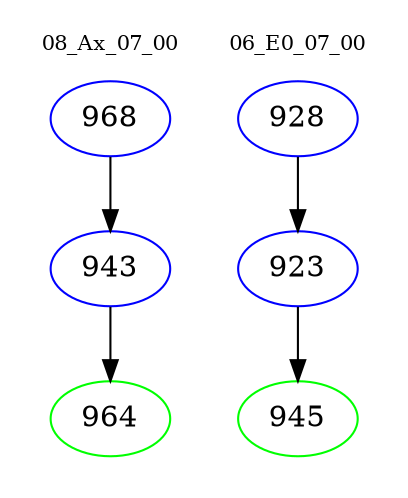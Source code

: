 digraph{
subgraph cluster_0 {
color = white
label = "08_Ax_07_00";
fontsize=10;
T0_968 [label="968", color="blue"]
T0_968 -> T0_943 [color="black"]
T0_943 [label="943", color="blue"]
T0_943 -> T0_964 [color="black"]
T0_964 [label="964", color="green"]
}
subgraph cluster_1 {
color = white
label = "06_E0_07_00";
fontsize=10;
T1_928 [label="928", color="blue"]
T1_928 -> T1_923 [color="black"]
T1_923 [label="923", color="blue"]
T1_923 -> T1_945 [color="black"]
T1_945 [label="945", color="green"]
}
}
